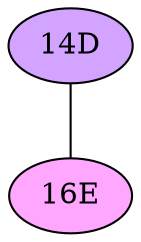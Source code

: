 // The Round Table
graph {
	"14D" [fillcolor="#D3A4FF" style=radial]
	"16E" [fillcolor="#FFA6FF" style=radial]
	"14D" -- "16E" [penwidth=1]
}
